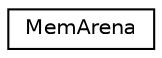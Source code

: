 digraph G
{
  edge [fontname="Helvetica",fontsize="10",labelfontname="Helvetica",labelfontsize="10"];
  node [fontname="Helvetica",fontsize="10",shape=record];
  rankdir=LR;
  Node1 [label="MemArena",height=0.2,width=0.4,color="black", fillcolor="white", style="filled",URL="$dc/de5/structMemArena.html"];
}
